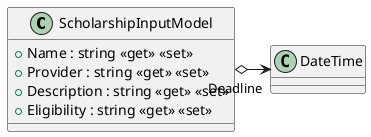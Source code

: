 @startuml
class ScholarshipInputModel {
    + Name : string <<get>> <<set>>
    + Provider : string <<get>> <<set>>
    + Description : string <<get>> <<set>>
    + Eligibility : string <<get>> <<set>>
}
ScholarshipInputModel o-> "Deadline" DateTime
@enduml
